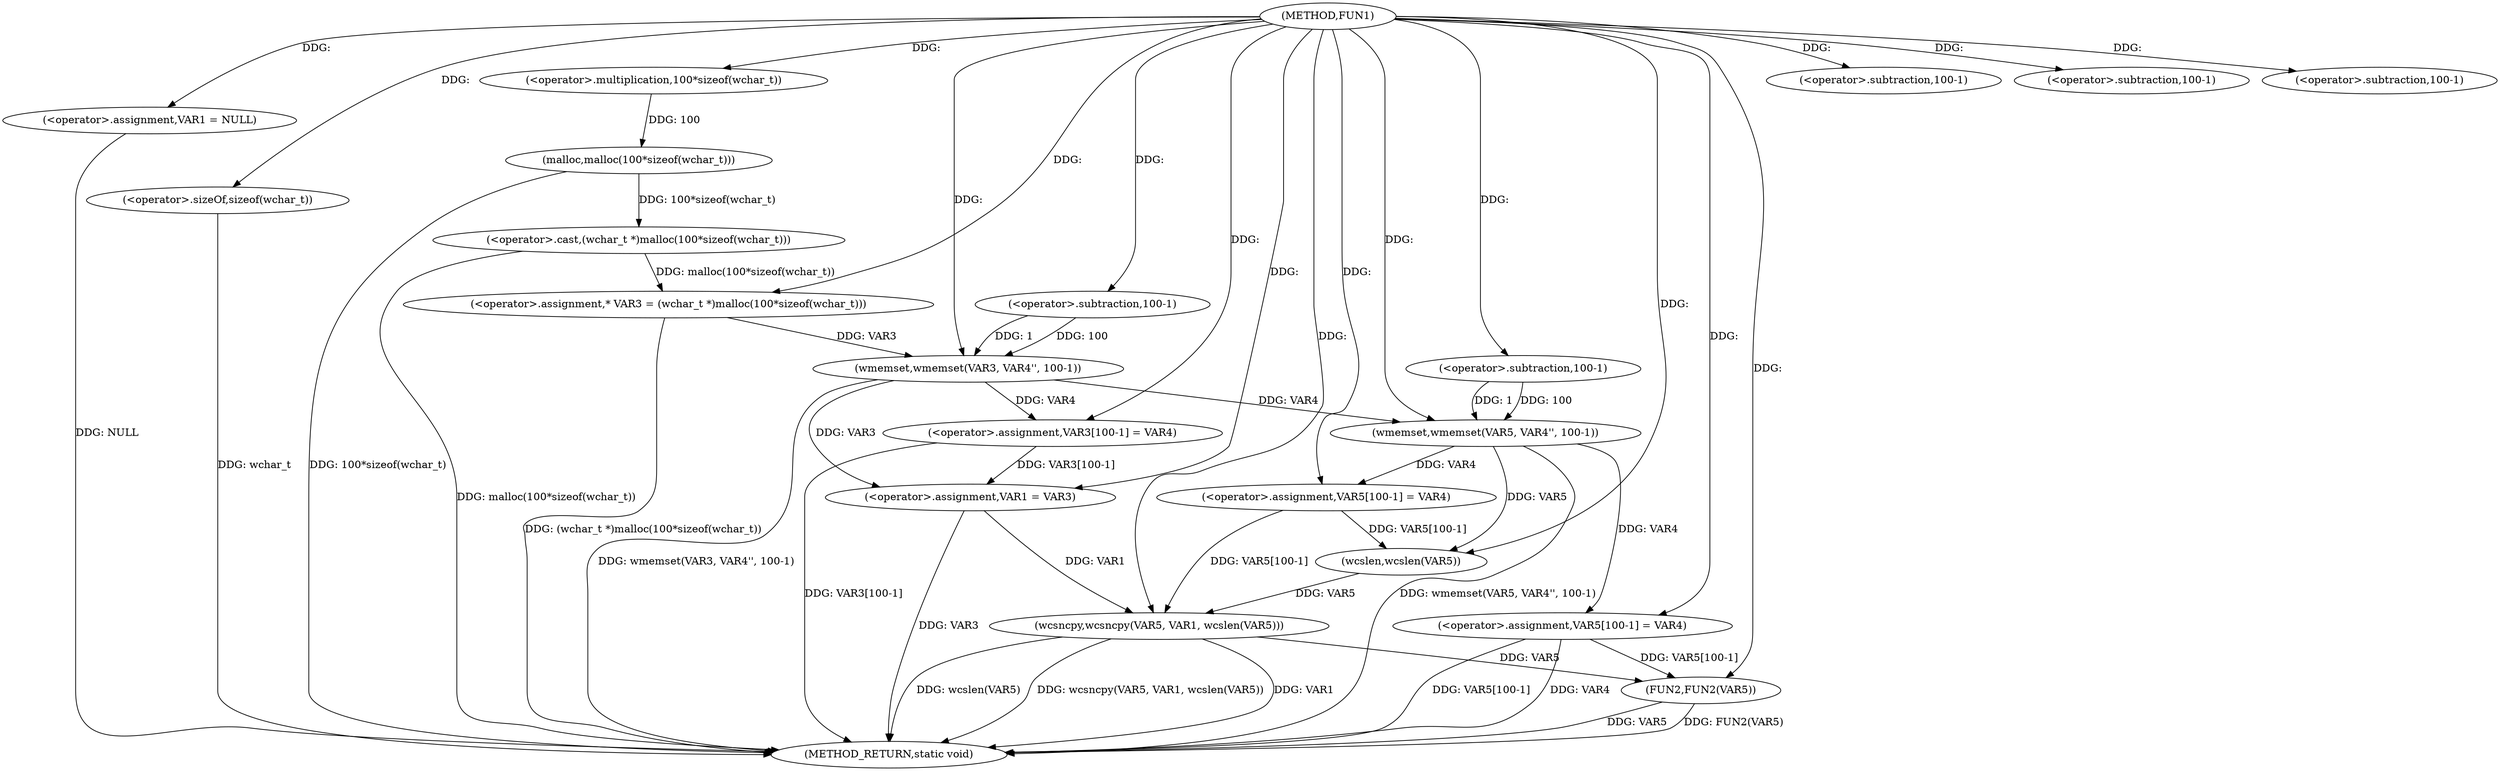 digraph FUN1 {  
"1000100" [label = "(METHOD,FUN1)" ]
"1000164" [label = "(METHOD_RETURN,static void)" ]
"1000103" [label = "(<operator>.assignment,VAR1 = NULL)" ]
"1000110" [label = "(<operator>.assignment,* VAR3 = (wchar_t *)malloc(100*sizeof(wchar_t)))" ]
"1000112" [label = "(<operator>.cast,(wchar_t *)malloc(100*sizeof(wchar_t)))" ]
"1000114" [label = "(malloc,malloc(100*sizeof(wchar_t)))" ]
"1000115" [label = "(<operator>.multiplication,100*sizeof(wchar_t))" ]
"1000117" [label = "(<operator>.sizeOf,sizeof(wchar_t))" ]
"1000119" [label = "(wmemset,wmemset(VAR3, VAR4'', 100-1))" ]
"1000122" [label = "(<operator>.subtraction,100-1)" ]
"1000125" [label = "(<operator>.assignment,VAR3[100-1] = VAR4)" ]
"1000128" [label = "(<operator>.subtraction,100-1)" ]
"1000132" [label = "(<operator>.assignment,VAR1 = VAR3)" ]
"1000137" [label = "(wmemset,wmemset(VAR5, VAR4'', 100-1))" ]
"1000140" [label = "(<operator>.subtraction,100-1)" ]
"1000143" [label = "(<operator>.assignment,VAR5[100-1] = VAR4)" ]
"1000146" [label = "(<operator>.subtraction,100-1)" ]
"1000150" [label = "(wcsncpy,wcsncpy(VAR5, VAR1, wcslen(VAR5)))" ]
"1000153" [label = "(wcslen,wcslen(VAR5))" ]
"1000155" [label = "(<operator>.assignment,VAR5[100-1] = VAR4)" ]
"1000158" [label = "(<operator>.subtraction,100-1)" ]
"1000162" [label = "(FUN2,FUN2(VAR5))" ]
  "1000125" -> "1000164"  [ label = "DDG: VAR3[100-1]"] 
  "1000103" -> "1000164"  [ label = "DDG: NULL"] 
  "1000112" -> "1000164"  [ label = "DDG: malloc(100*sizeof(wchar_t))"] 
  "1000150" -> "1000164"  [ label = "DDG: VAR1"] 
  "1000114" -> "1000164"  [ label = "DDG: 100*sizeof(wchar_t)"] 
  "1000150" -> "1000164"  [ label = "DDG: wcslen(VAR5)"] 
  "1000117" -> "1000164"  [ label = "DDG: wchar_t"] 
  "1000110" -> "1000164"  [ label = "DDG: (wchar_t *)malloc(100*sizeof(wchar_t))"] 
  "1000150" -> "1000164"  [ label = "DDG: wcsncpy(VAR5, VAR1, wcslen(VAR5))"] 
  "1000155" -> "1000164"  [ label = "DDG: VAR5[100-1]"] 
  "1000119" -> "1000164"  [ label = "DDG: wmemset(VAR3, VAR4'', 100-1)"] 
  "1000155" -> "1000164"  [ label = "DDG: VAR4"] 
  "1000137" -> "1000164"  [ label = "DDG: wmemset(VAR5, VAR4'', 100-1)"] 
  "1000132" -> "1000164"  [ label = "DDG: VAR3"] 
  "1000162" -> "1000164"  [ label = "DDG: VAR5"] 
  "1000162" -> "1000164"  [ label = "DDG: FUN2(VAR5)"] 
  "1000100" -> "1000103"  [ label = "DDG: "] 
  "1000112" -> "1000110"  [ label = "DDG: malloc(100*sizeof(wchar_t))"] 
  "1000100" -> "1000110"  [ label = "DDG: "] 
  "1000114" -> "1000112"  [ label = "DDG: 100*sizeof(wchar_t)"] 
  "1000115" -> "1000114"  [ label = "DDG: 100"] 
  "1000100" -> "1000115"  [ label = "DDG: "] 
  "1000100" -> "1000117"  [ label = "DDG: "] 
  "1000110" -> "1000119"  [ label = "DDG: VAR3"] 
  "1000100" -> "1000119"  [ label = "DDG: "] 
  "1000122" -> "1000119"  [ label = "DDG: 100"] 
  "1000122" -> "1000119"  [ label = "DDG: 1"] 
  "1000100" -> "1000122"  [ label = "DDG: "] 
  "1000119" -> "1000125"  [ label = "DDG: VAR4"] 
  "1000100" -> "1000125"  [ label = "DDG: "] 
  "1000100" -> "1000128"  [ label = "DDG: "] 
  "1000125" -> "1000132"  [ label = "DDG: VAR3[100-1]"] 
  "1000119" -> "1000132"  [ label = "DDG: VAR3"] 
  "1000100" -> "1000132"  [ label = "DDG: "] 
  "1000100" -> "1000137"  [ label = "DDG: "] 
  "1000119" -> "1000137"  [ label = "DDG: VAR4"] 
  "1000140" -> "1000137"  [ label = "DDG: 100"] 
  "1000140" -> "1000137"  [ label = "DDG: 1"] 
  "1000100" -> "1000140"  [ label = "DDG: "] 
  "1000137" -> "1000143"  [ label = "DDG: VAR4"] 
  "1000100" -> "1000143"  [ label = "DDG: "] 
  "1000100" -> "1000146"  [ label = "DDG: "] 
  "1000143" -> "1000150"  [ label = "DDG: VAR5[100-1]"] 
  "1000153" -> "1000150"  [ label = "DDG: VAR5"] 
  "1000100" -> "1000150"  [ label = "DDG: "] 
  "1000132" -> "1000150"  [ label = "DDG: VAR1"] 
  "1000143" -> "1000153"  [ label = "DDG: VAR5[100-1]"] 
  "1000137" -> "1000153"  [ label = "DDG: VAR5"] 
  "1000100" -> "1000153"  [ label = "DDG: "] 
  "1000100" -> "1000155"  [ label = "DDG: "] 
  "1000137" -> "1000155"  [ label = "DDG: VAR4"] 
  "1000100" -> "1000158"  [ label = "DDG: "] 
  "1000150" -> "1000162"  [ label = "DDG: VAR5"] 
  "1000155" -> "1000162"  [ label = "DDG: VAR5[100-1]"] 
  "1000100" -> "1000162"  [ label = "DDG: "] 
}
